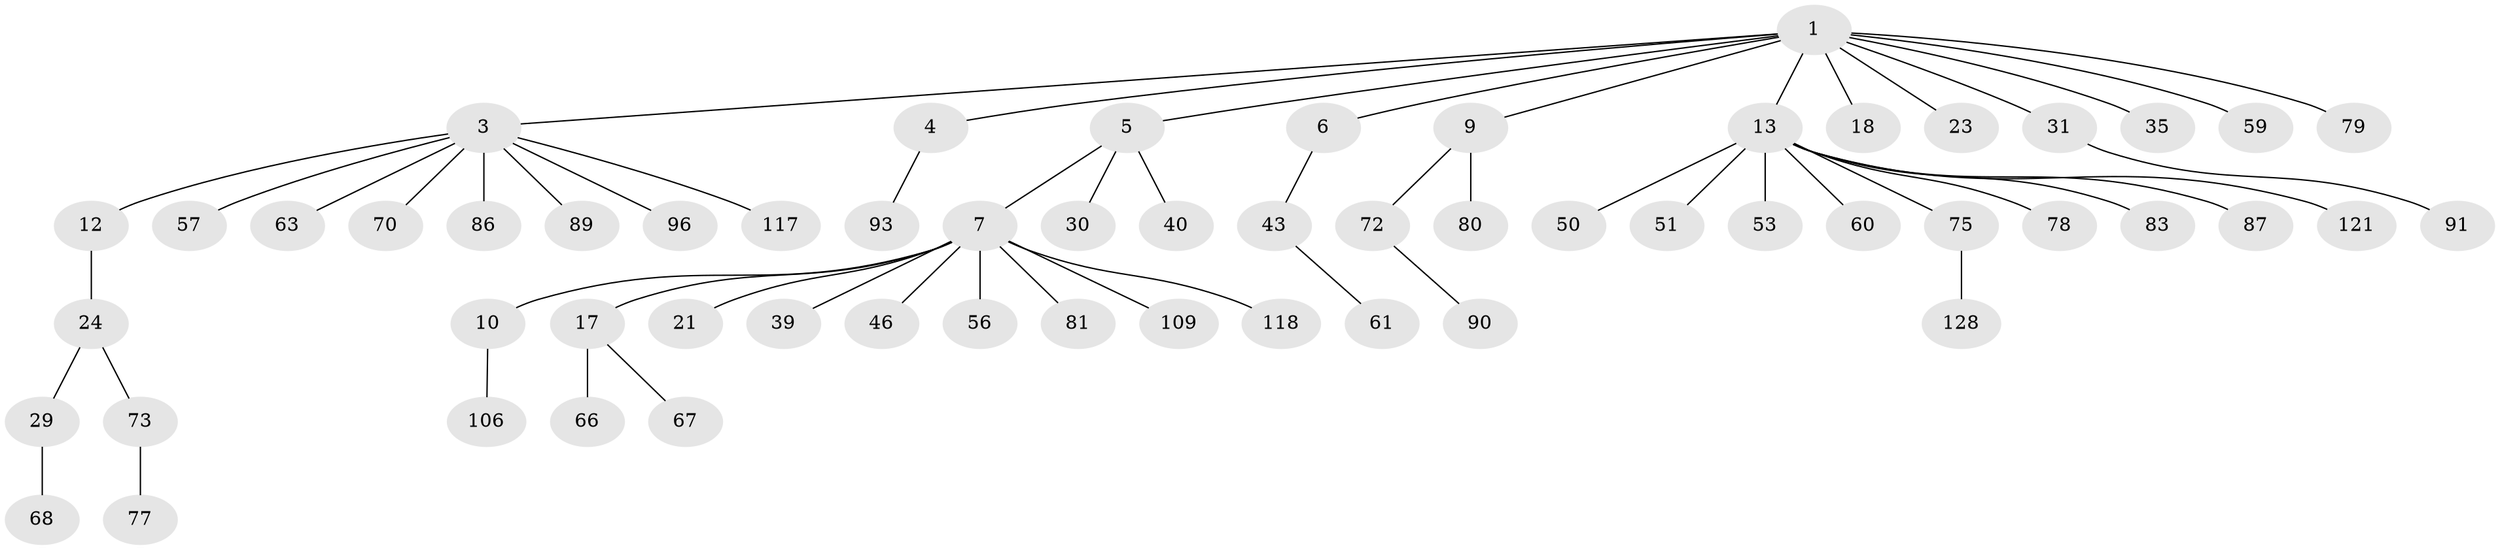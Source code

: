 // original degree distribution, {8: 0.006896551724137931, 6: 0.027586206896551724, 5: 0.04827586206896552, 2: 0.296551724137931, 3: 0.08275862068965517, 4: 0.04827586206896552, 1: 0.4896551724137931}
// Generated by graph-tools (version 1.1) at 2025/19/03/04/25 18:19:15]
// undirected, 58 vertices, 57 edges
graph export_dot {
graph [start="1"]
  node [color=gray90,style=filled];
  1 [super="+2"];
  3 [super="+11+88+27+14"];
  4 [super="+37"];
  5 [super="+145"];
  6;
  7 [super="+8"];
  9 [super="+69+54"];
  10 [super="+38+71+32+25"];
  12 [super="+64+28"];
  13 [super="+15+22+16"];
  17 [super="+49"];
  18 [super="+97"];
  21;
  23;
  24;
  29 [super="+135+112"];
  30 [super="+120"];
  31;
  35;
  39 [super="+42"];
  40 [super="+44"];
  43;
  46 [super="+127+125+58+98"];
  50;
  51;
  53;
  56 [super="+129"];
  57 [super="+100+99"];
  59 [super="+62"];
  60;
  61;
  63;
  66;
  67;
  68;
  70 [super="+126"];
  72 [super="+92"];
  73;
  75 [super="+76+82"];
  77 [super="+142+95"];
  78 [super="+133"];
  79;
  80 [super="+114"];
  81;
  83;
  86 [super="+116"];
  87 [super="+102"];
  89 [super="+101+119"];
  90;
  91;
  93;
  96 [super="+103"];
  106;
  109;
  117;
  118;
  121 [super="+140"];
  128;
  1 -- 3;
  1 -- 4;
  1 -- 5;
  1 -- 9;
  1 -- 18;
  1 -- 23;
  1 -- 59;
  1 -- 35;
  1 -- 6;
  1 -- 31;
  1 -- 13;
  1 -- 79;
  3 -- 12;
  3 -- 89;
  3 -- 57;
  3 -- 117;
  3 -- 96;
  3 -- 70;
  3 -- 86;
  3 -- 63;
  4 -- 93;
  5 -- 7;
  5 -- 30;
  5 -- 40;
  6 -- 43;
  7 -- 10;
  7 -- 39;
  7 -- 56;
  7 -- 118;
  7 -- 81;
  7 -- 17;
  7 -- 21;
  7 -- 109;
  7 -- 46;
  9 -- 72;
  9 -- 80;
  10 -- 106;
  12 -- 24;
  13 -- 87;
  13 -- 83;
  13 -- 53;
  13 -- 121;
  13 -- 60;
  13 -- 50;
  13 -- 51;
  13 -- 78;
  13 -- 75;
  17 -- 66;
  17 -- 67;
  24 -- 29;
  24 -- 73;
  29 -- 68;
  31 -- 91;
  43 -- 61;
  72 -- 90;
  73 -- 77;
  75 -- 128;
}
